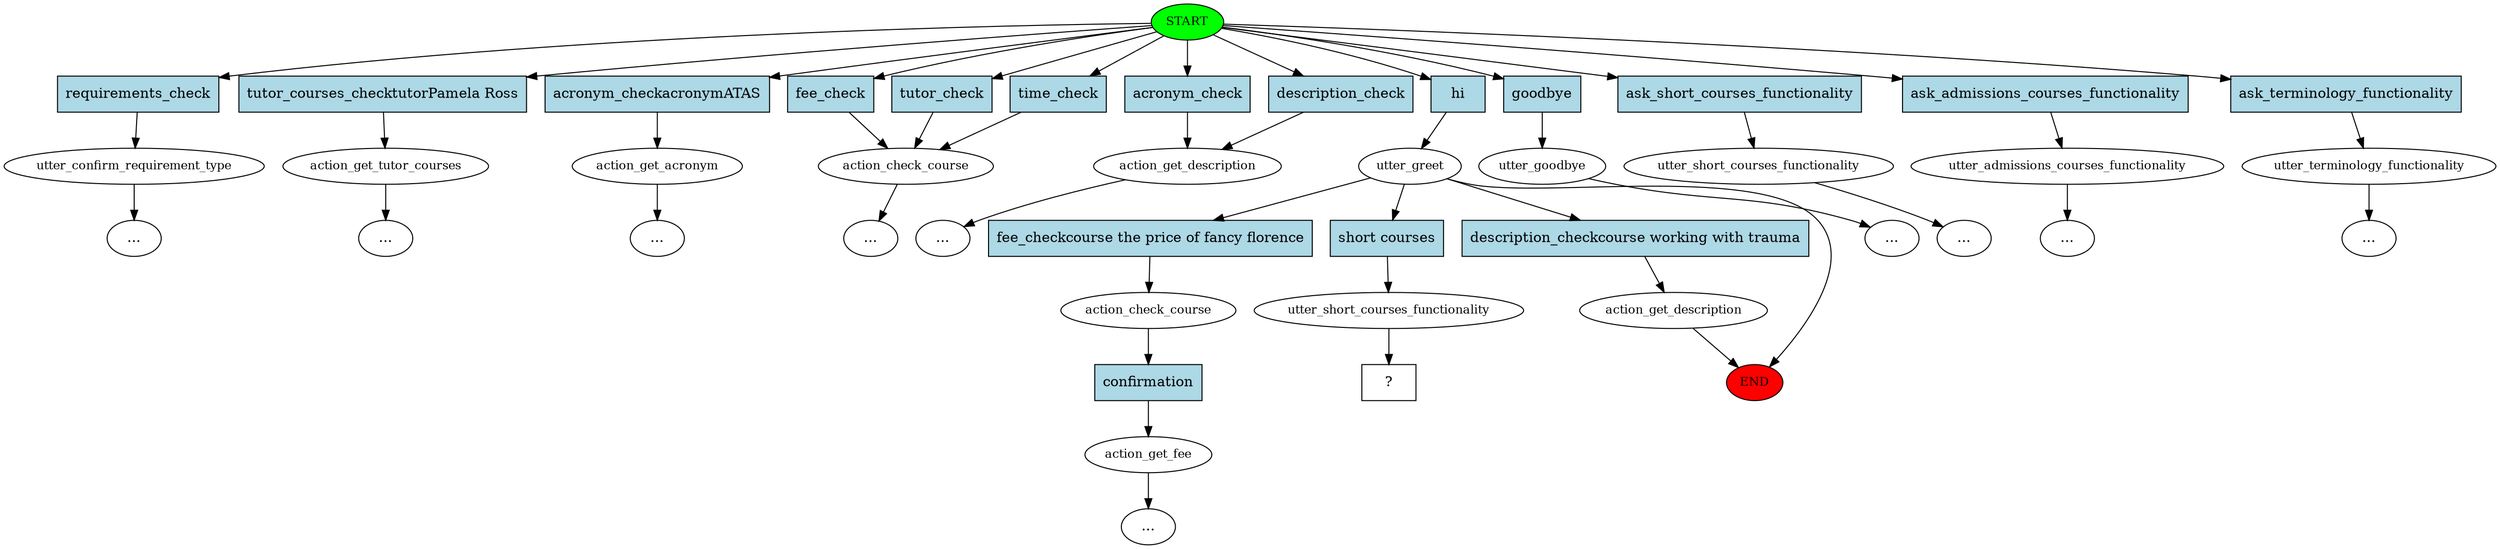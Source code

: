 digraph  {
0 [class="start active", fillcolor=green, fontsize=12, label=START, style=filled];
"-1" [class=end, fillcolor=red, fontsize=12, label=END, style=filled];
1 [class="", fontsize=12, label=utter_confirm_requirement_type];
"-3" [class=ellipsis, label="..."];
2 [class="", fontsize=12, label=action_get_tutor_courses];
"-4" [class=ellipsis, label="..."];
3 [class="", fontsize=12, label=action_get_acronym];
"-5" [class=ellipsis, label="..."];
4 [class="", fontsize=12, label=action_check_course];
6 [class="", fontsize=12, label=action_get_description];
12 [class=active, fontsize=12, label=utter_greet];
13 [class="", fontsize=12, label=action_check_course];
14 [class="", fontsize=12, label=action_get_fee];
"-14" [class=ellipsis, label="..."];
16 [class="", fontsize=12, label=action_get_description];
21 [class="", fontsize=12, label=utter_goodbye];
"-16" [class=ellipsis, label="..."];
22 [class="", fontsize=12, label=utter_short_courses_functionality];
"-17" [class=ellipsis, label="..."];
23 [class="", fontsize=12, label=utter_admissions_courses_functionality];
"-18" [class=ellipsis, label="..."];
24 [class="", fontsize=12, label=utter_terminology_functionality];
"-19" [class=ellipsis, label="..."];
"-25" [class=ellipsis, label="..."];
"-27" [class=ellipsis, label="..."];
34 [class=active, fontsize=12, label=utter_short_courses_functionality];
35 [class="intent dashed active", label="  ?  ", shape=rect];
36 [class=intent, fillcolor=lightblue, label=requirements_check, shape=rect, style=filled];
37 [class=intent, fillcolor=lightblue, label="tutor_courses_checktutorPamela Ross", shape=rect, style=filled];
38 [class=intent, fillcolor=lightblue, label=acronym_checkacronymATAS, shape=rect, style=filled];
39 [class=intent, fillcolor=lightblue, label=time_check, shape=rect, style=filled];
40 [class=intent, fillcolor=lightblue, label=fee_check, shape=rect, style=filled];
41 [class=intent, fillcolor=lightblue, label=tutor_check, shape=rect, style=filled];
42 [class=intent, fillcolor=lightblue, label=description_check, shape=rect, style=filled];
43 [class=intent, fillcolor=lightblue, label=acronym_check, shape=rect, style=filled];
44 [class="intent active", fillcolor=lightblue, label=hi, shape=rect, style=filled];
45 [class=intent, fillcolor=lightblue, label=goodbye, shape=rect, style=filled];
46 [class=intent, fillcolor=lightblue, label=ask_short_courses_functionality, shape=rect, style=filled];
47 [class=intent, fillcolor=lightblue, label=ask_admissions_courses_functionality, shape=rect, style=filled];
48 [class=intent, fillcolor=lightblue, label=ask_terminology_functionality, shape=rect, style=filled];
49 [class=intent, fillcolor=lightblue, label="fee_checkcourse the price of fancy florence", shape=rect, style=filled];
50 [class=intent, fillcolor=lightblue, label="description_checkcourse working with trauma", shape=rect, style=filled];
51 [class="intent active", fillcolor=lightblue, label="short courses", shape=rect, style=filled];
52 [class=intent, fillcolor=lightblue, label=confirmation, shape=rect, style=filled];
0 -> 36  [class="", key=0];
0 -> 37  [class="", key=0];
0 -> 38  [class="", key=0];
0 -> 39  [class="", key=0];
0 -> 40  [class="", key=0];
0 -> 41  [class="", key=0];
0 -> 42  [class="", key=0];
0 -> 43  [class="", key=0];
0 -> 44  [class=active, key=0];
0 -> 45  [class="", key=0];
0 -> 46  [class="", key=0];
0 -> 47  [class="", key=0];
0 -> 48  [class="", key=0];
1 -> "-3"  [class="", key=NONE, label=""];
2 -> "-4"  [class="", key=NONE, label=""];
3 -> "-5"  [class="", key=NONE, label=""];
4 -> "-27"  [class="", key=NONE, label=""];
6 -> "-25"  [class="", key=NONE, label=""];
12 -> "-1"  [class="", key=NONE, label=""];
12 -> 49  [class="", key=0];
12 -> 50  [class="", key=0];
12 -> 51  [class=active, key=0];
13 -> 52  [class="", key=0];
14 -> "-14"  [class="", key=NONE, label=""];
16 -> "-1"  [class="", key=NONE, label=""];
21 -> "-16"  [class="", key=NONE, label=""];
22 -> "-17"  [class="", key=NONE, label=""];
23 -> "-18"  [class="", key=NONE, label=""];
24 -> "-19"  [class="", key=NONE, label=""];
34 -> 35  [class=active, key=NONE, label=""];
36 -> 1  [class="", key=0];
37 -> 2  [class="", key=0];
38 -> 3  [class="", key=0];
39 -> 4  [class="", key=0];
40 -> 4  [class="", key=0];
41 -> 4  [class="", key=0];
42 -> 6  [class="", key=0];
43 -> 6  [class="", key=0];
44 -> 12  [class=active, key=0];
45 -> 21  [class="", key=0];
46 -> 22  [class="", key=0];
47 -> 23  [class="", key=0];
48 -> 24  [class="", key=0];
49 -> 13  [class="", key=0];
50 -> 16  [class="", key=0];
51 -> 34  [class=active, key=0];
52 -> 14  [class="", key=0];
}
